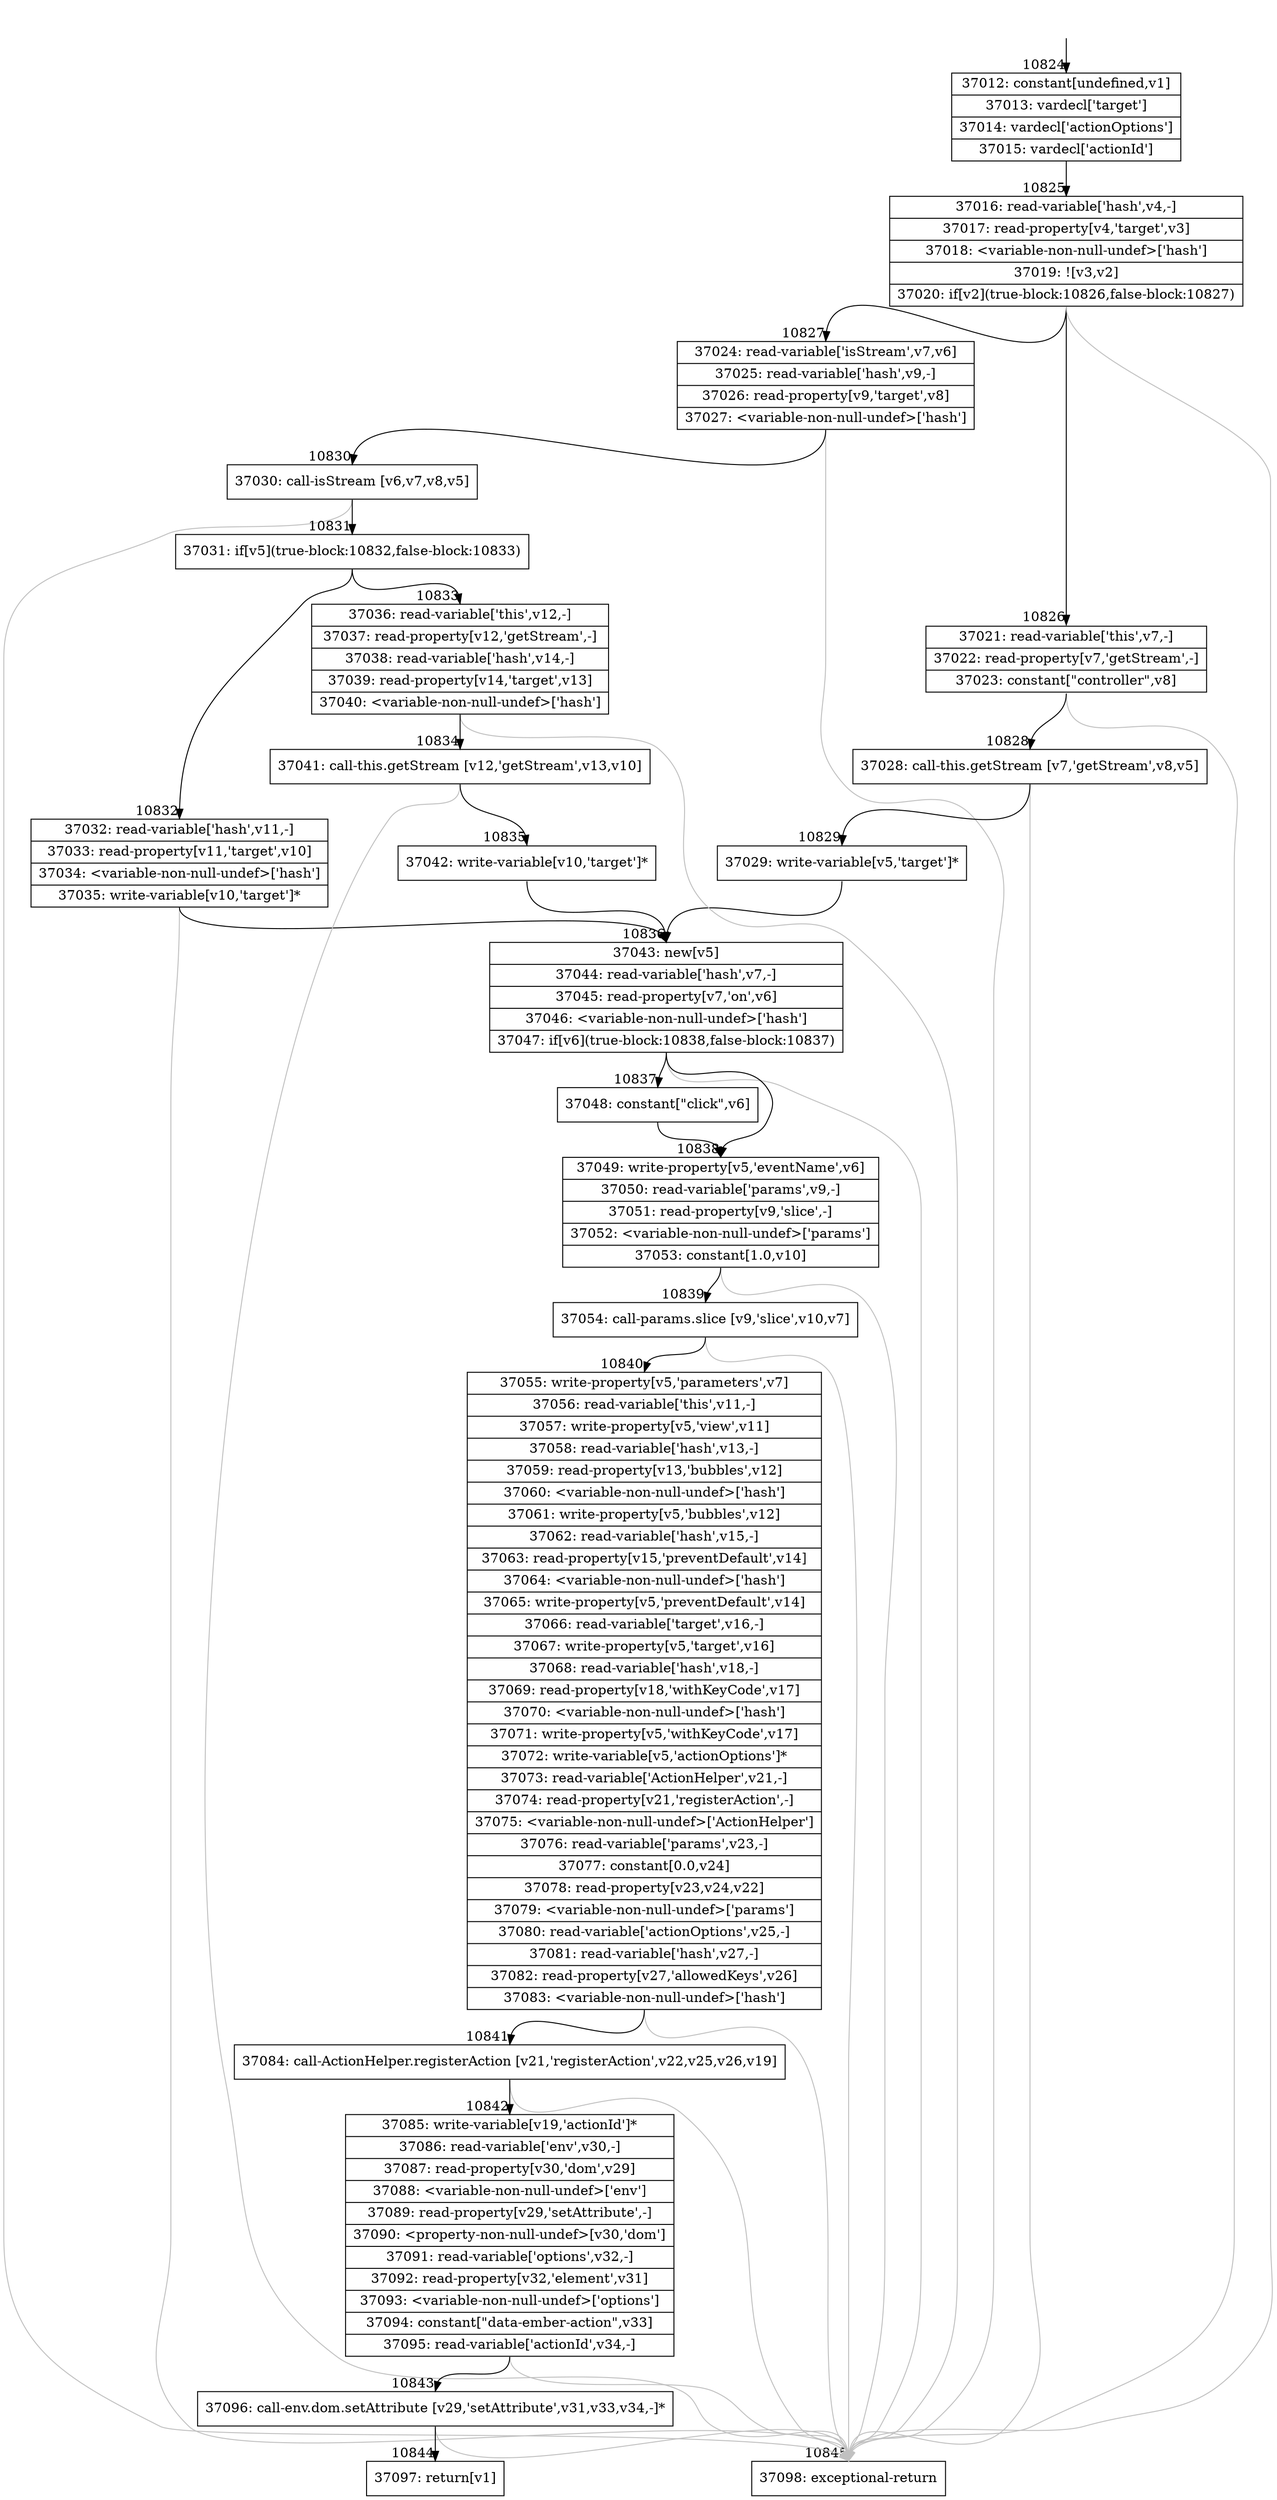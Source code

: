 digraph {
rankdir="TD"
BB_entry906[shape=none,label=""];
BB_entry906 -> BB10824 [tailport=s, headport=n, headlabel="    10824"]
BB10824 [shape=record label="{37012: constant[undefined,v1]|37013: vardecl['target']|37014: vardecl['actionOptions']|37015: vardecl['actionId']}" ] 
BB10824 -> BB10825 [tailport=s, headport=n, headlabel="      10825"]
BB10825 [shape=record label="{37016: read-variable['hash',v4,-]|37017: read-property[v4,'target',v3]|37018: \<variable-non-null-undef\>['hash']|37019: ![v3,v2]|37020: if[v2](true-block:10826,false-block:10827)}" ] 
BB10825 -> BB10826 [tailport=s, headport=n, headlabel="      10826"]
BB10825 -> BB10827 [tailport=s, headport=n, headlabel="      10827"]
BB10825 -> BB10845 [tailport=s, headport=n, color=gray, headlabel="      10845"]
BB10826 [shape=record label="{37021: read-variable['this',v7,-]|37022: read-property[v7,'getStream',-]|37023: constant[\"controller\",v8]}" ] 
BB10826 -> BB10828 [tailport=s, headport=n, headlabel="      10828"]
BB10826 -> BB10845 [tailport=s, headport=n, color=gray]
BB10827 [shape=record label="{37024: read-variable['isStream',v7,v6]|37025: read-variable['hash',v9,-]|37026: read-property[v9,'target',v8]|37027: \<variable-non-null-undef\>['hash']}" ] 
BB10827 -> BB10830 [tailport=s, headport=n, headlabel="      10830"]
BB10827 -> BB10845 [tailport=s, headport=n, color=gray]
BB10828 [shape=record label="{37028: call-this.getStream [v7,'getStream',v8,v5]}" ] 
BB10828 -> BB10829 [tailport=s, headport=n, headlabel="      10829"]
BB10828 -> BB10845 [tailport=s, headport=n, color=gray]
BB10829 [shape=record label="{37029: write-variable[v5,'target']*}" ] 
BB10829 -> BB10836 [tailport=s, headport=n, headlabel="      10836"]
BB10830 [shape=record label="{37030: call-isStream [v6,v7,v8,v5]}" ] 
BB10830 -> BB10831 [tailport=s, headport=n, headlabel="      10831"]
BB10830 -> BB10845 [tailport=s, headport=n, color=gray]
BB10831 [shape=record label="{37031: if[v5](true-block:10832,false-block:10833)}" ] 
BB10831 -> BB10832 [tailport=s, headport=n, headlabel="      10832"]
BB10831 -> BB10833 [tailport=s, headport=n, headlabel="      10833"]
BB10832 [shape=record label="{37032: read-variable['hash',v11,-]|37033: read-property[v11,'target',v10]|37034: \<variable-non-null-undef\>['hash']|37035: write-variable[v10,'target']*}" ] 
BB10832 -> BB10836 [tailport=s, headport=n]
BB10832 -> BB10845 [tailport=s, headport=n, color=gray]
BB10833 [shape=record label="{37036: read-variable['this',v12,-]|37037: read-property[v12,'getStream',-]|37038: read-variable['hash',v14,-]|37039: read-property[v14,'target',v13]|37040: \<variable-non-null-undef\>['hash']}" ] 
BB10833 -> BB10834 [tailport=s, headport=n, headlabel="      10834"]
BB10833 -> BB10845 [tailport=s, headport=n, color=gray]
BB10834 [shape=record label="{37041: call-this.getStream [v12,'getStream',v13,v10]}" ] 
BB10834 -> BB10835 [tailport=s, headport=n, headlabel="      10835"]
BB10834 -> BB10845 [tailport=s, headport=n, color=gray]
BB10835 [shape=record label="{37042: write-variable[v10,'target']*}" ] 
BB10835 -> BB10836 [tailport=s, headport=n]
BB10836 [shape=record label="{37043: new[v5]|37044: read-variable['hash',v7,-]|37045: read-property[v7,'on',v6]|37046: \<variable-non-null-undef\>['hash']|37047: if[v6](true-block:10838,false-block:10837)}" ] 
BB10836 -> BB10838 [tailport=s, headport=n, headlabel="      10838"]
BB10836 -> BB10837 [tailport=s, headport=n, headlabel="      10837"]
BB10836 -> BB10845 [tailport=s, headport=n, color=gray]
BB10837 [shape=record label="{37048: constant[\"click\",v6]}" ] 
BB10837 -> BB10838 [tailport=s, headport=n]
BB10838 [shape=record label="{37049: write-property[v5,'eventName',v6]|37050: read-variable['params',v9,-]|37051: read-property[v9,'slice',-]|37052: \<variable-non-null-undef\>['params']|37053: constant[1.0,v10]}" ] 
BB10838 -> BB10839 [tailport=s, headport=n, headlabel="      10839"]
BB10838 -> BB10845 [tailport=s, headport=n, color=gray]
BB10839 [shape=record label="{37054: call-params.slice [v9,'slice',v10,v7]}" ] 
BB10839 -> BB10840 [tailport=s, headport=n, headlabel="      10840"]
BB10839 -> BB10845 [tailport=s, headport=n, color=gray]
BB10840 [shape=record label="{37055: write-property[v5,'parameters',v7]|37056: read-variable['this',v11,-]|37057: write-property[v5,'view',v11]|37058: read-variable['hash',v13,-]|37059: read-property[v13,'bubbles',v12]|37060: \<variable-non-null-undef\>['hash']|37061: write-property[v5,'bubbles',v12]|37062: read-variable['hash',v15,-]|37063: read-property[v15,'preventDefault',v14]|37064: \<variable-non-null-undef\>['hash']|37065: write-property[v5,'preventDefault',v14]|37066: read-variable['target',v16,-]|37067: write-property[v5,'target',v16]|37068: read-variable['hash',v18,-]|37069: read-property[v18,'withKeyCode',v17]|37070: \<variable-non-null-undef\>['hash']|37071: write-property[v5,'withKeyCode',v17]|37072: write-variable[v5,'actionOptions']*|37073: read-variable['ActionHelper',v21,-]|37074: read-property[v21,'registerAction',-]|37075: \<variable-non-null-undef\>['ActionHelper']|37076: read-variable['params',v23,-]|37077: constant[0.0,v24]|37078: read-property[v23,v24,v22]|37079: \<variable-non-null-undef\>['params']|37080: read-variable['actionOptions',v25,-]|37081: read-variable['hash',v27,-]|37082: read-property[v27,'allowedKeys',v26]|37083: \<variable-non-null-undef\>['hash']}" ] 
BB10840 -> BB10841 [tailport=s, headport=n, headlabel="      10841"]
BB10840 -> BB10845 [tailport=s, headport=n, color=gray]
BB10841 [shape=record label="{37084: call-ActionHelper.registerAction [v21,'registerAction',v22,v25,v26,v19]}" ] 
BB10841 -> BB10842 [tailport=s, headport=n, headlabel="      10842"]
BB10841 -> BB10845 [tailport=s, headport=n, color=gray]
BB10842 [shape=record label="{37085: write-variable[v19,'actionId']*|37086: read-variable['env',v30,-]|37087: read-property[v30,'dom',v29]|37088: \<variable-non-null-undef\>['env']|37089: read-property[v29,'setAttribute',-]|37090: \<property-non-null-undef\>[v30,'dom']|37091: read-variable['options',v32,-]|37092: read-property[v32,'element',v31]|37093: \<variable-non-null-undef\>['options']|37094: constant[\"data-ember-action\",v33]|37095: read-variable['actionId',v34,-]}" ] 
BB10842 -> BB10843 [tailport=s, headport=n, headlabel="      10843"]
BB10842 -> BB10845 [tailport=s, headport=n, color=gray]
BB10843 [shape=record label="{37096: call-env.dom.setAttribute [v29,'setAttribute',v31,v33,v34,-]*}" ] 
BB10843 -> BB10844 [tailport=s, headport=n, headlabel="      10844"]
BB10843 -> BB10845 [tailport=s, headport=n, color=gray]
BB10844 [shape=record label="{37097: return[v1]}" ] 
BB10845 [shape=record label="{37098: exceptional-return}" ] 
//#$~ 19368
}

